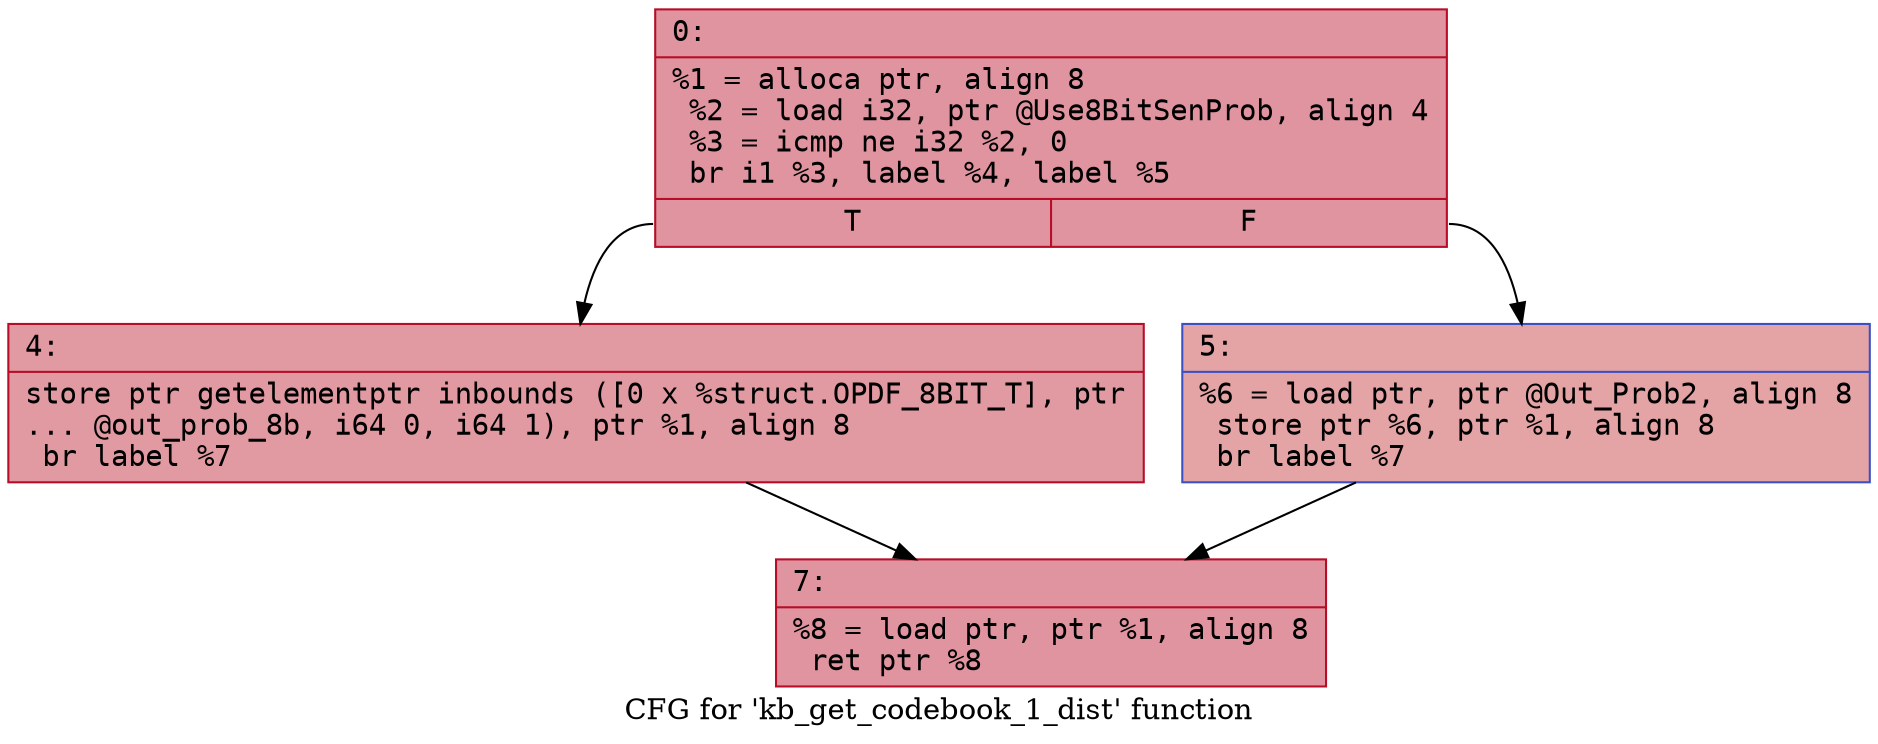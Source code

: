 digraph "CFG for 'kb_get_codebook_1_dist' function" {
	label="CFG for 'kb_get_codebook_1_dist' function";

	Node0x600002a8c410 [shape=record,color="#b70d28ff", style=filled, fillcolor="#b70d2870" fontname="Courier",label="{0:\l|  %1 = alloca ptr, align 8\l  %2 = load i32, ptr @Use8BitSenProb, align 4\l  %3 = icmp ne i32 %2, 0\l  br i1 %3, label %4, label %5\l|{<s0>T|<s1>F}}"];
	Node0x600002a8c410:s0 -> Node0x600002a8c460[tooltip="0 -> 4\nProbability 62.50%" ];
	Node0x600002a8c410:s1 -> Node0x600002a8c4b0[tooltip="0 -> 5\nProbability 37.50%" ];
	Node0x600002a8c460 [shape=record,color="#b70d28ff", style=filled, fillcolor="#bb1b2c70" fontname="Courier",label="{4:\l|  store ptr getelementptr inbounds ([0 x %struct.OPDF_8BIT_T], ptr\l... @out_prob_8b, i64 0, i64 1), ptr %1, align 8\l  br label %7\l}"];
	Node0x600002a8c460 -> Node0x600002a8c500[tooltip="4 -> 7\nProbability 100.00%" ];
	Node0x600002a8c4b0 [shape=record,color="#3d50c3ff", style=filled, fillcolor="#c32e3170" fontname="Courier",label="{5:\l|  %6 = load ptr, ptr @Out_Prob2, align 8\l  store ptr %6, ptr %1, align 8\l  br label %7\l}"];
	Node0x600002a8c4b0 -> Node0x600002a8c500[tooltip="5 -> 7\nProbability 100.00%" ];
	Node0x600002a8c500 [shape=record,color="#b70d28ff", style=filled, fillcolor="#b70d2870" fontname="Courier",label="{7:\l|  %8 = load ptr, ptr %1, align 8\l  ret ptr %8\l}"];
}

